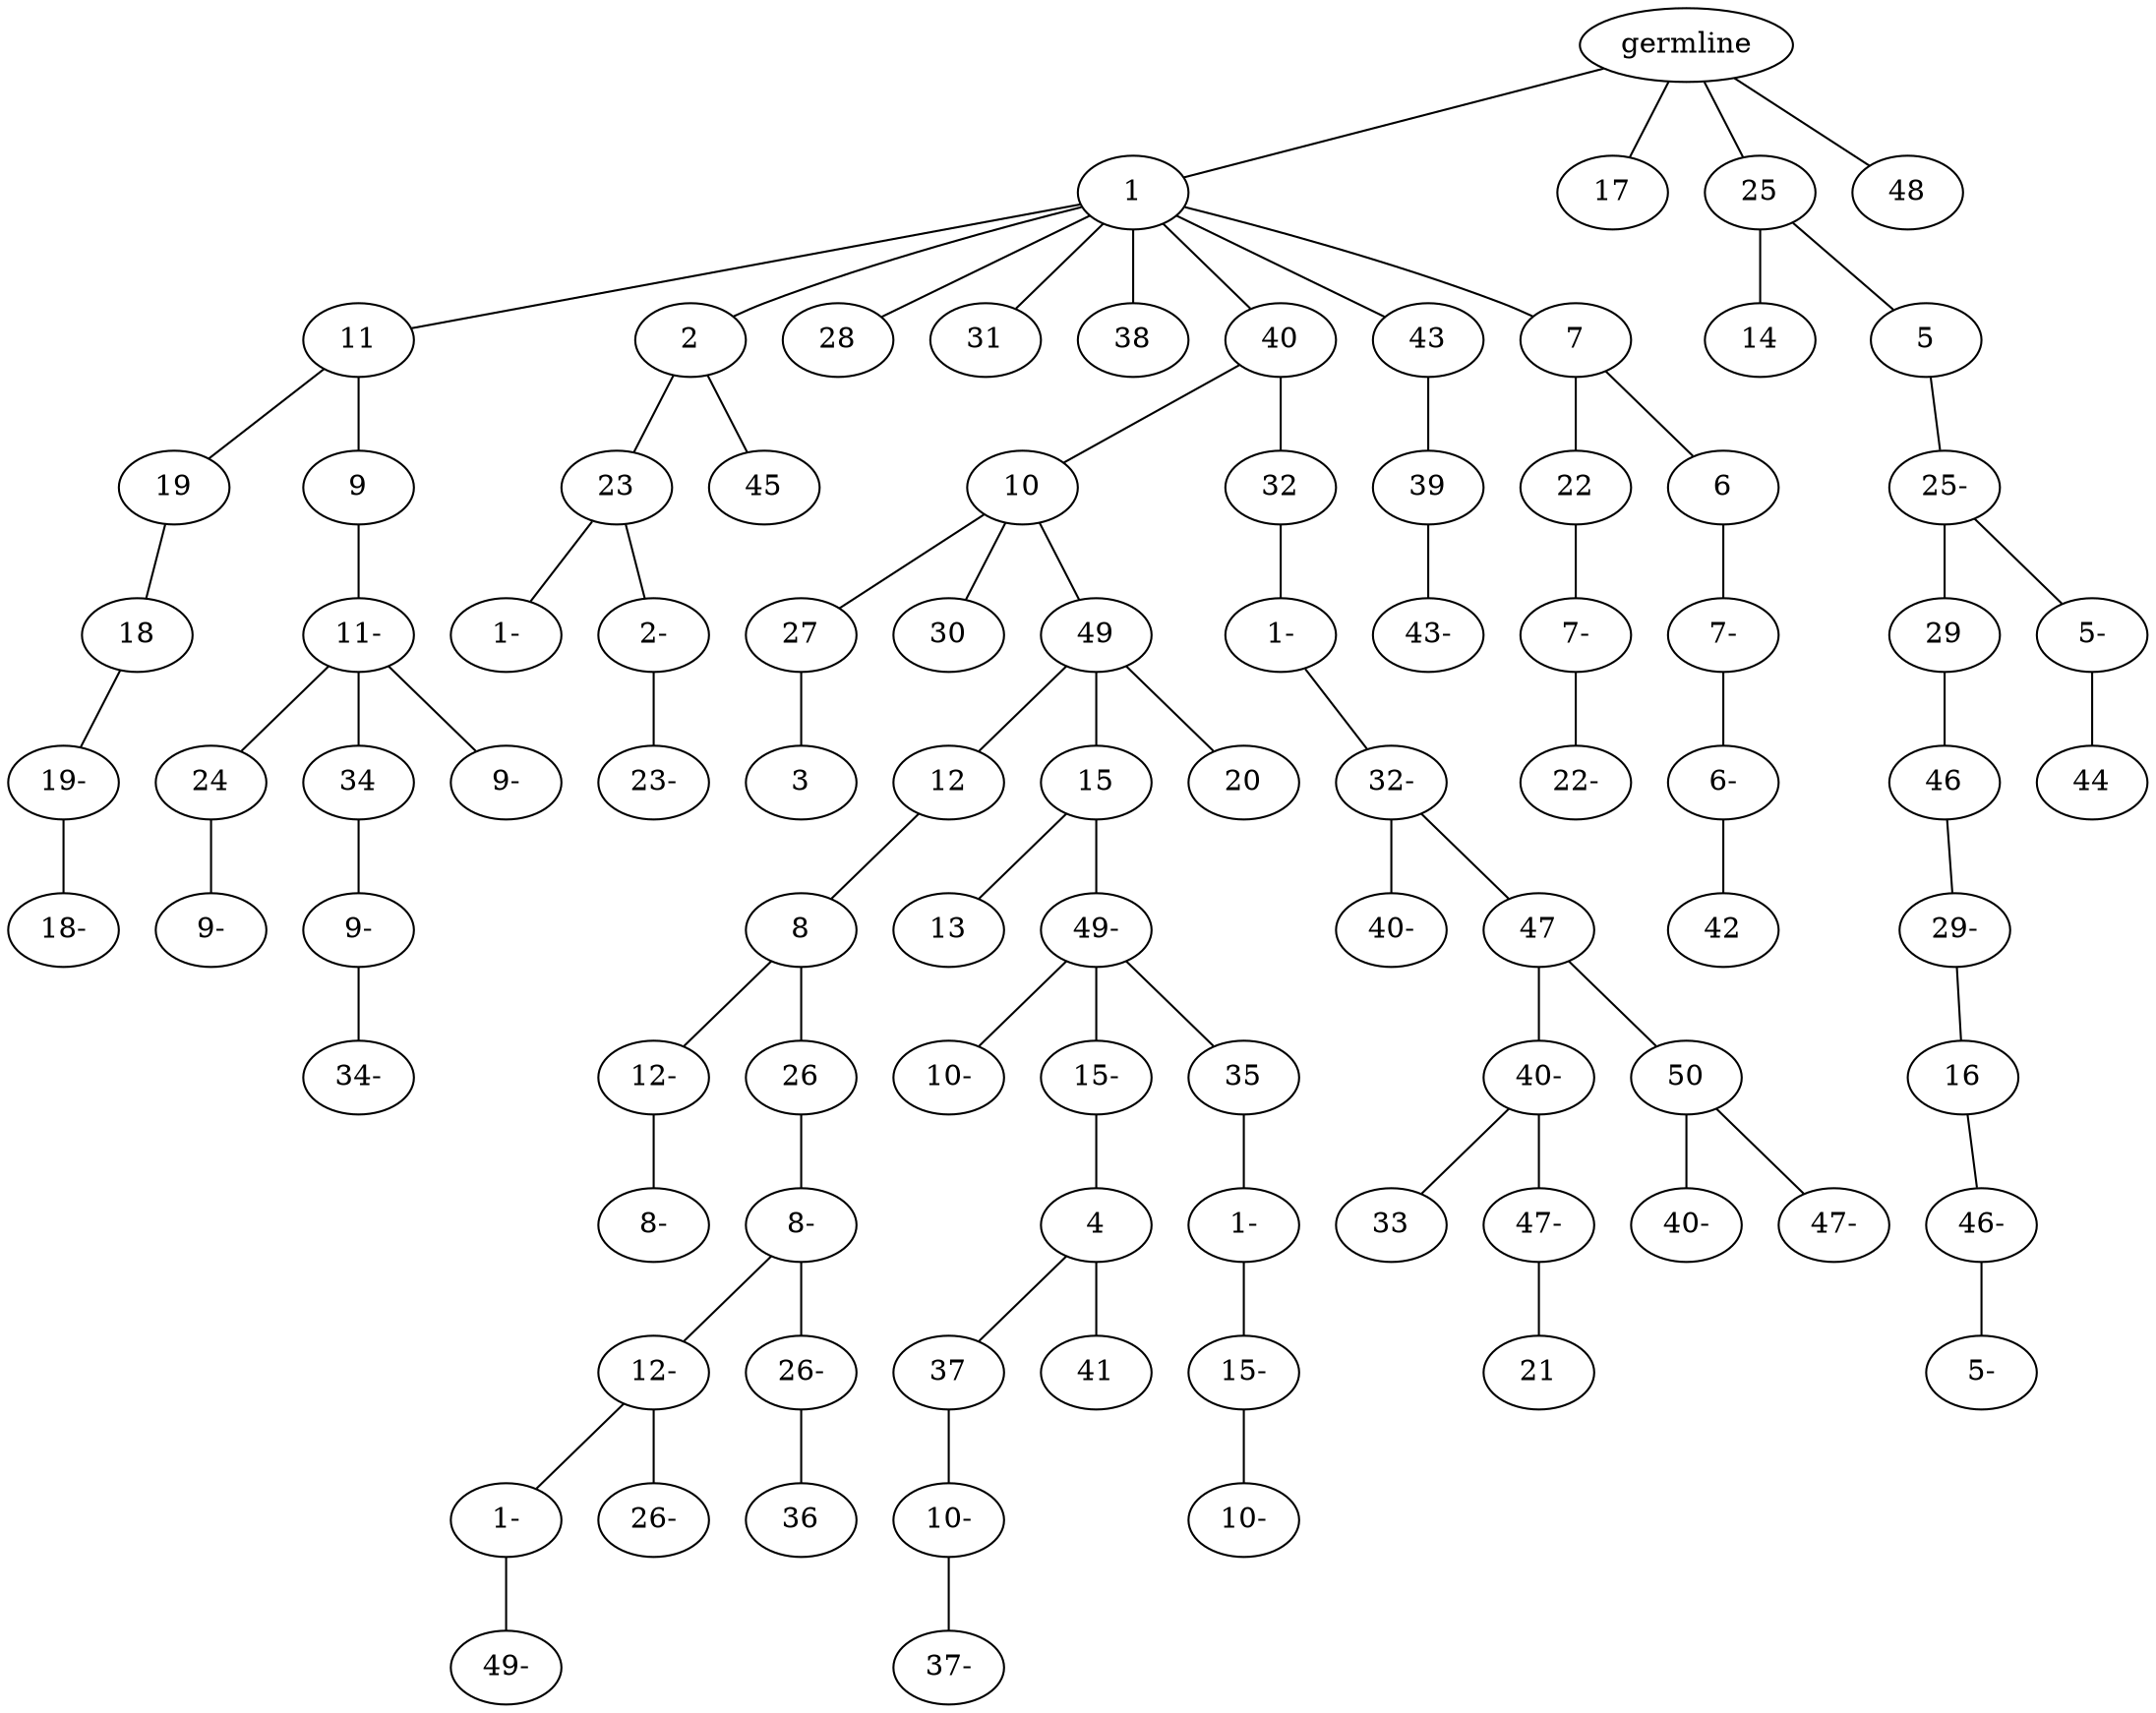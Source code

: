 graph tree {
    "140716510593904" [label="germline"];
    "140716510163584" [label="1"];
    "140716511981728" [label="11"];
    "140716511482544" [label="19"];
    "140716511485664" [label="18"];
    "140716511485088" [label="19-"];
    "140716511464752" [label="18-"];
    "140716511484416" [label="9"];
    "140716511482256" [label="11-"];
    "140716511465376" [label="24"];
    "140716511463984" [label="9-"];
    "140716511465088" [label="34"];
    "140716511463936" [label="9-"];
    "140716511463456" [label="34-"];
    "140716511461488" [label="9-"];
    "140716511984464" [label="2"];
    "140716511484128" [label="23"];
    "140716512214656" [label="1-"];
    "140716511461728" [label="2-"];
    "140716511463744" [label="23-"];
    "140716511483936" [label="45"];
    "140716511981968" [label="28"];
    "140716511481920" [label="31"];
    "140716511984944" [label="38"];
    "140716511461872" [label="40"];
    "140716511449248" [label="10"];
    "140716511450640" [label="27"];
    "140716511451168" [label="3"];
    "140716511449824" [label="30"];
    "140716511450880" [label="49"];
    "140716511451936" [label="12"];
    "140716511783904" [label="8"];
    "140716511784384" [label="12-"];
    "140716511782464" [label="8-"];
    "140716511781552" [label="26"];
    "140716511782272" [label="8-"];
    "140716511783568" [label="12-"];
    "140716511815184" [label="1-"];
    "140716511817440" [label="49-"];
    "140716511817296" [label="26-"];
    "140716511783232" [label="26-"];
    "140716511816768" [label="36"];
    "140716511450496" [label="15"];
    "140716511781648" [label="13"];
    "140716511783088" [label="49-"];
    "140716511783424" [label="10-"];
    "140716511784048" [label="15-"];
    "140716511814080" [label="4"];
    "140716511086144" [label="37"];
    "140716511085616" [label="10-"];
    "140716511087872" [label="37-"];
    "140716511087008" [label="41"];
    "140716511781408" [label="35"];
    "140716511086768" [label="1-"];
    "140716511087680" [label="15-"];
    "140716511088112" [label="10-"];
    "140716511215728" [label="20"];
    "140716511451984" [label="32"];
    "140716511451456" [label="1-"];
    "140716511782176" [label="32-"];
    "140716511086480" [label="40-"];
    "140716511086384" [label="47"];
    "140716511064608" [label="40-"];
    "140716511065952" [label="33"];
    "140716511065424" [label="47-"];
    "140716511088704" [label="21"];
    "140716511066240" [label="50"];
    "140716511089376" [label="40-"];
    "140716511090816" [label="47-"];
    "140716511463408" [label="43"];
    "140716511451408" [label="39"];
    "140716511782416" [label="43-"];
    "140716511464176" [label="7"];
    "140716511451840" [label="22"];
    "140716511086288" [label="7-"];
    "140716511067872" [label="22-"];
    "140716511452800" [label="6"];
    "140716510646576" [label="7-"];
    "140716511090960" [label="6-"];
    "140716511092112" [label="42"];
    "140716510163056" [label="17"];
    "140716511289552" [label="25"];
    "140716511140784" [label="14"];
    "140716511452656" [label="5"];
    "140716511089760" [label="25-"];
    "140716511088896" [label="29"];
    "140716511090480" [label="46"];
    "140716511144784" [label="29-"];
    "140716511145696" [label="16"];
    "140716511144928" [label="46-"];
    "140716511144016" [label="5-"];
    "140716511089424" [label="5-"];
    "140716511090144" [label="44"];
    "140716511784576" [label="48"];
    "140716510593904" -- "140716510163584";
    "140716510593904" -- "140716510163056";
    "140716510593904" -- "140716511289552";
    "140716510593904" -- "140716511784576";
    "140716510163584" -- "140716511981728";
    "140716510163584" -- "140716511984464";
    "140716510163584" -- "140716511981968";
    "140716510163584" -- "140716511481920";
    "140716510163584" -- "140716511984944";
    "140716510163584" -- "140716511461872";
    "140716510163584" -- "140716511463408";
    "140716510163584" -- "140716511464176";
    "140716511981728" -- "140716511482544";
    "140716511981728" -- "140716511484416";
    "140716511482544" -- "140716511485664";
    "140716511485664" -- "140716511485088";
    "140716511485088" -- "140716511464752";
    "140716511484416" -- "140716511482256";
    "140716511482256" -- "140716511465376";
    "140716511482256" -- "140716511465088";
    "140716511482256" -- "140716511461488";
    "140716511465376" -- "140716511463984";
    "140716511465088" -- "140716511463936";
    "140716511463936" -- "140716511463456";
    "140716511984464" -- "140716511484128";
    "140716511984464" -- "140716511483936";
    "140716511484128" -- "140716512214656";
    "140716511484128" -- "140716511461728";
    "140716511461728" -- "140716511463744";
    "140716511461872" -- "140716511449248";
    "140716511461872" -- "140716511451984";
    "140716511449248" -- "140716511450640";
    "140716511449248" -- "140716511449824";
    "140716511449248" -- "140716511450880";
    "140716511450640" -- "140716511451168";
    "140716511450880" -- "140716511451936";
    "140716511450880" -- "140716511450496";
    "140716511450880" -- "140716511215728";
    "140716511451936" -- "140716511783904";
    "140716511783904" -- "140716511784384";
    "140716511783904" -- "140716511781552";
    "140716511784384" -- "140716511782464";
    "140716511781552" -- "140716511782272";
    "140716511782272" -- "140716511783568";
    "140716511782272" -- "140716511783232";
    "140716511783568" -- "140716511815184";
    "140716511783568" -- "140716511817296";
    "140716511815184" -- "140716511817440";
    "140716511783232" -- "140716511816768";
    "140716511450496" -- "140716511781648";
    "140716511450496" -- "140716511783088";
    "140716511783088" -- "140716511783424";
    "140716511783088" -- "140716511784048";
    "140716511783088" -- "140716511781408";
    "140716511784048" -- "140716511814080";
    "140716511814080" -- "140716511086144";
    "140716511814080" -- "140716511087008";
    "140716511086144" -- "140716511085616";
    "140716511085616" -- "140716511087872";
    "140716511781408" -- "140716511086768";
    "140716511086768" -- "140716511087680";
    "140716511087680" -- "140716511088112";
    "140716511451984" -- "140716511451456";
    "140716511451456" -- "140716511782176";
    "140716511782176" -- "140716511086480";
    "140716511782176" -- "140716511086384";
    "140716511086384" -- "140716511064608";
    "140716511086384" -- "140716511066240";
    "140716511064608" -- "140716511065952";
    "140716511064608" -- "140716511065424";
    "140716511065424" -- "140716511088704";
    "140716511066240" -- "140716511089376";
    "140716511066240" -- "140716511090816";
    "140716511463408" -- "140716511451408";
    "140716511451408" -- "140716511782416";
    "140716511464176" -- "140716511451840";
    "140716511464176" -- "140716511452800";
    "140716511451840" -- "140716511086288";
    "140716511086288" -- "140716511067872";
    "140716511452800" -- "140716510646576";
    "140716510646576" -- "140716511090960";
    "140716511090960" -- "140716511092112";
    "140716511289552" -- "140716511140784";
    "140716511289552" -- "140716511452656";
    "140716511452656" -- "140716511089760";
    "140716511089760" -- "140716511088896";
    "140716511089760" -- "140716511089424";
    "140716511088896" -- "140716511090480";
    "140716511090480" -- "140716511144784";
    "140716511144784" -- "140716511145696";
    "140716511145696" -- "140716511144928";
    "140716511144928" -- "140716511144016";
    "140716511089424" -- "140716511090144";
}
